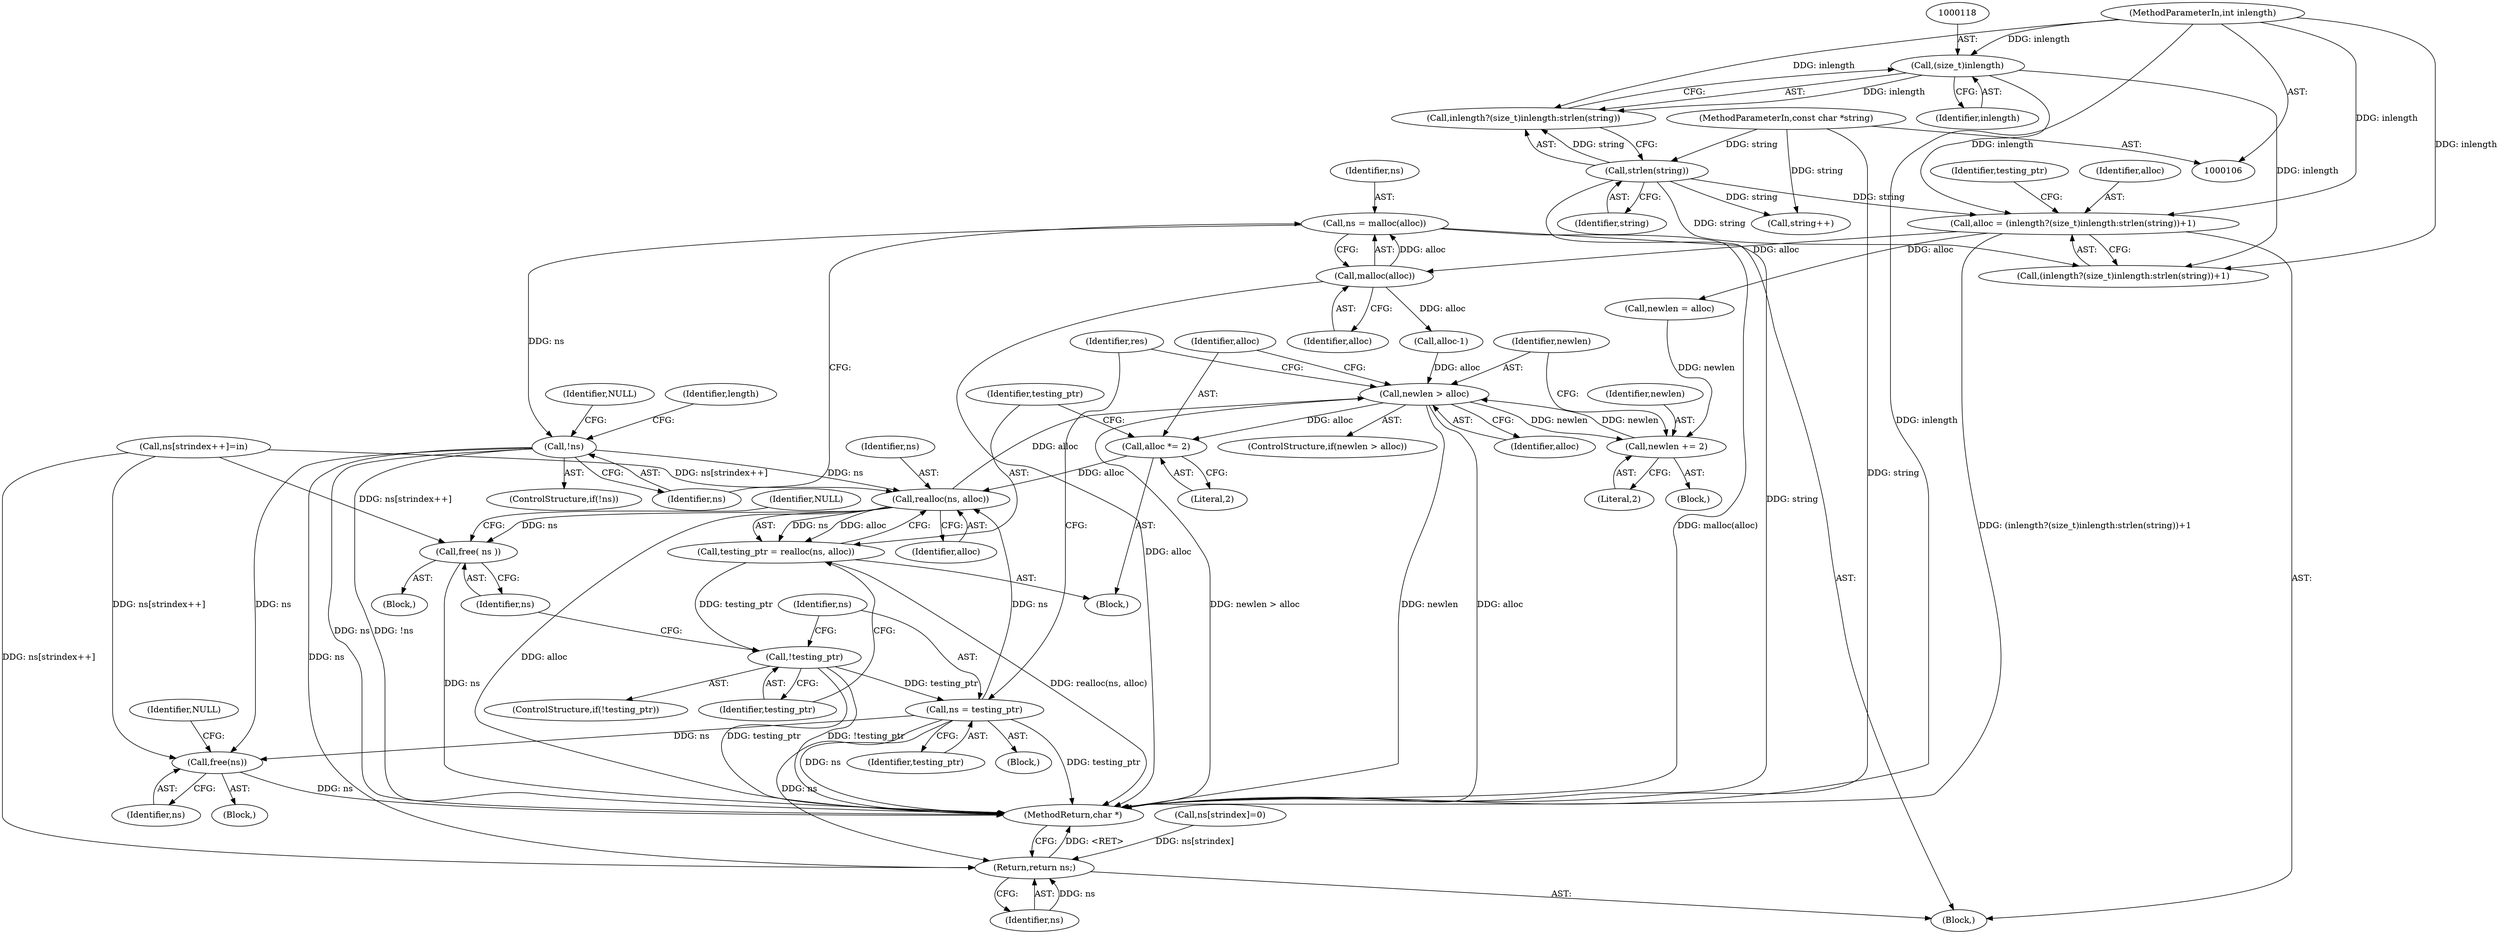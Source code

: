 digraph "0_curl_75ca568fa1c19de4c5358fed246686de8467c238@API" {
"1000139" [label="(Call,ns = malloc(alloc))"];
"1000141" [label="(Call,malloc(alloc))"];
"1000112" [label="(Call,alloc = (inlength?(size_t)inlength:strlen(string))+1)"];
"1000109" [label="(MethodParameterIn,int inlength)"];
"1000117" [label="(Call,(size_t)inlength)"];
"1000120" [label="(Call,strlen(string))"];
"1000108" [label="(MethodParameterIn,const char *string)"];
"1000144" [label="(Call,!ns)"];
"1000185" [label="(Call,realloc(ns, alloc))"];
"1000176" [label="(Call,newlen > alloc)"];
"1000172" [label="(Call,newlen += 2)"];
"1000180" [label="(Call,alloc *= 2)"];
"1000183" [label="(Call,testing_ptr = realloc(ns, alloc))"];
"1000189" [label="(Call,!testing_ptr)"];
"1000198" [label="(Call,ns = testing_ptr)"];
"1000211" [label="(Call,free(ns))"];
"1000233" [label="(Return,return ns;)"];
"1000192" [label="(Call,free( ns ))"];
"1000173" [label="(Identifier,newlen)"];
"1000143" [label="(ControlStructure,if(!ns))"];
"1000190" [label="(Identifier,testing_ptr)"];
"1000177" [label="(Identifier,newlen)"];
"1000192" [label="(Call,free( ns ))"];
"1000226" [label="(Call,string++)"];
"1000114" [label="(Call,(inlength?(size_t)inlength:strlen(string))+1)"];
"1000150" [label="(Call,alloc-1)"];
"1000141" [label="(Call,malloc(alloc))"];
"1000200" [label="(Identifier,testing_ptr)"];
"1000186" [label="(Identifier,ns)"];
"1000184" [label="(Identifier,testing_ptr)"];
"1000210" [label="(Block,)"];
"1000195" [label="(Identifier,NULL)"];
"1000115" [label="(Call,inlength?(size_t)inlength:strlen(string))"];
"1000212" [label="(Identifier,ns)"];
"1000119" [label="(Identifier,inlength)"];
"1000164" [label="(Call,ns[strindex++]=in)"];
"1000174" [label="(Literal,2)"];
"1000182" [label="(Literal,2)"];
"1000198" [label="(Call,ns = testing_ptr)"];
"1000140" [label="(Identifier,ns)"];
"1000142" [label="(Identifier,alloc)"];
"1000110" [label="(Block,)"];
"1000120" [label="(Call,strlen(string))"];
"1000187" [label="(Identifier,alloc)"];
"1000191" [label="(Block,)"];
"1000145" [label="(Identifier,ns)"];
"1000211" [label="(Call,free(ns))"];
"1000171" [label="(Block,)"];
"1000214" [label="(Identifier,NULL)"];
"1000234" [label="(Identifier,ns)"];
"1000108" [label="(MethodParameterIn,const char *string)"];
"1000183" [label="(Call,testing_ptr = realloc(ns, alloc))"];
"1000126" [label="(Identifier,testing_ptr)"];
"1000144" [label="(Call,!ns)"];
"1000130" [label="(Call,newlen = alloc)"];
"1000178" [label="(Identifier,alloc)"];
"1000197" [label="(Block,)"];
"1000117" [label="(Call,(size_t)inlength)"];
"1000189" [label="(Call,!testing_ptr)"];
"1000176" [label="(Call,newlen > alloc)"];
"1000233" [label="(Return,return ns;)"];
"1000112" [label="(Call,alloc = (inlength?(size_t)inlength:strlen(string))+1)"];
"1000121" [label="(Identifier,string)"];
"1000235" [label="(MethodReturn,char *)"];
"1000139" [label="(Call,ns = malloc(alloc))"];
"1000175" [label="(ControlStructure,if(newlen > alloc))"];
"1000180" [label="(Call,alloc *= 2)"];
"1000149" [label="(Identifier,length)"];
"1000113" [label="(Identifier,alloc)"];
"1000228" [label="(Call,ns[strindex]=0)"];
"1000109" [label="(MethodParameterIn,int inlength)"];
"1000188" [label="(ControlStructure,if(!testing_ptr))"];
"1000172" [label="(Call,newlen += 2)"];
"1000147" [label="(Identifier,NULL)"];
"1000179" [label="(Block,)"];
"1000181" [label="(Identifier,alloc)"];
"1000202" [label="(Identifier,res)"];
"1000193" [label="(Identifier,ns)"];
"1000185" [label="(Call,realloc(ns, alloc))"];
"1000199" [label="(Identifier,ns)"];
"1000139" -> "1000110"  [label="AST: "];
"1000139" -> "1000141"  [label="CFG: "];
"1000140" -> "1000139"  [label="AST: "];
"1000141" -> "1000139"  [label="AST: "];
"1000145" -> "1000139"  [label="CFG: "];
"1000139" -> "1000235"  [label="DDG: malloc(alloc)"];
"1000141" -> "1000139"  [label="DDG: alloc"];
"1000139" -> "1000144"  [label="DDG: ns"];
"1000141" -> "1000142"  [label="CFG: "];
"1000142" -> "1000141"  [label="AST: "];
"1000141" -> "1000235"  [label="DDG: alloc"];
"1000112" -> "1000141"  [label="DDG: alloc"];
"1000141" -> "1000150"  [label="DDG: alloc"];
"1000112" -> "1000110"  [label="AST: "];
"1000112" -> "1000114"  [label="CFG: "];
"1000113" -> "1000112"  [label="AST: "];
"1000114" -> "1000112"  [label="AST: "];
"1000126" -> "1000112"  [label="CFG: "];
"1000112" -> "1000235"  [label="DDG: (inlength?(size_t)inlength:strlen(string))+1"];
"1000109" -> "1000112"  [label="DDG: inlength"];
"1000117" -> "1000112"  [label="DDG: inlength"];
"1000120" -> "1000112"  [label="DDG: string"];
"1000112" -> "1000130"  [label="DDG: alloc"];
"1000109" -> "1000106"  [label="AST: "];
"1000109" -> "1000235"  [label="DDG: inlength"];
"1000109" -> "1000114"  [label="DDG: inlength"];
"1000109" -> "1000115"  [label="DDG: inlength"];
"1000109" -> "1000117"  [label="DDG: inlength"];
"1000117" -> "1000115"  [label="AST: "];
"1000117" -> "1000119"  [label="CFG: "];
"1000118" -> "1000117"  [label="AST: "];
"1000119" -> "1000117"  [label="AST: "];
"1000115" -> "1000117"  [label="CFG: "];
"1000117" -> "1000114"  [label="DDG: inlength"];
"1000117" -> "1000115"  [label="DDG: inlength"];
"1000120" -> "1000115"  [label="AST: "];
"1000120" -> "1000121"  [label="CFG: "];
"1000121" -> "1000120"  [label="AST: "];
"1000115" -> "1000120"  [label="CFG: "];
"1000120" -> "1000235"  [label="DDG: string"];
"1000120" -> "1000114"  [label="DDG: string"];
"1000120" -> "1000115"  [label="DDG: string"];
"1000108" -> "1000120"  [label="DDG: string"];
"1000120" -> "1000226"  [label="DDG: string"];
"1000108" -> "1000106"  [label="AST: "];
"1000108" -> "1000235"  [label="DDG: string"];
"1000108" -> "1000226"  [label="DDG: string"];
"1000144" -> "1000143"  [label="AST: "];
"1000144" -> "1000145"  [label="CFG: "];
"1000145" -> "1000144"  [label="AST: "];
"1000147" -> "1000144"  [label="CFG: "];
"1000149" -> "1000144"  [label="CFG: "];
"1000144" -> "1000235"  [label="DDG: ns"];
"1000144" -> "1000235"  [label="DDG: !ns"];
"1000144" -> "1000185"  [label="DDG: ns"];
"1000144" -> "1000211"  [label="DDG: ns"];
"1000144" -> "1000233"  [label="DDG: ns"];
"1000185" -> "1000183"  [label="AST: "];
"1000185" -> "1000187"  [label="CFG: "];
"1000186" -> "1000185"  [label="AST: "];
"1000187" -> "1000185"  [label="AST: "];
"1000183" -> "1000185"  [label="CFG: "];
"1000185" -> "1000235"  [label="DDG: alloc"];
"1000185" -> "1000176"  [label="DDG: alloc"];
"1000185" -> "1000183"  [label="DDG: ns"];
"1000185" -> "1000183"  [label="DDG: alloc"];
"1000198" -> "1000185"  [label="DDG: ns"];
"1000164" -> "1000185"  [label="DDG: ns[strindex++]"];
"1000180" -> "1000185"  [label="DDG: alloc"];
"1000185" -> "1000192"  [label="DDG: ns"];
"1000176" -> "1000175"  [label="AST: "];
"1000176" -> "1000178"  [label="CFG: "];
"1000177" -> "1000176"  [label="AST: "];
"1000178" -> "1000176"  [label="AST: "];
"1000181" -> "1000176"  [label="CFG: "];
"1000202" -> "1000176"  [label="CFG: "];
"1000176" -> "1000235"  [label="DDG: alloc"];
"1000176" -> "1000235"  [label="DDG: newlen > alloc"];
"1000176" -> "1000235"  [label="DDG: newlen"];
"1000176" -> "1000172"  [label="DDG: newlen"];
"1000172" -> "1000176"  [label="DDG: newlen"];
"1000150" -> "1000176"  [label="DDG: alloc"];
"1000176" -> "1000180"  [label="DDG: alloc"];
"1000172" -> "1000171"  [label="AST: "];
"1000172" -> "1000174"  [label="CFG: "];
"1000173" -> "1000172"  [label="AST: "];
"1000174" -> "1000172"  [label="AST: "];
"1000177" -> "1000172"  [label="CFG: "];
"1000130" -> "1000172"  [label="DDG: newlen"];
"1000180" -> "1000179"  [label="AST: "];
"1000180" -> "1000182"  [label="CFG: "];
"1000181" -> "1000180"  [label="AST: "];
"1000182" -> "1000180"  [label="AST: "];
"1000184" -> "1000180"  [label="CFG: "];
"1000183" -> "1000179"  [label="AST: "];
"1000184" -> "1000183"  [label="AST: "];
"1000190" -> "1000183"  [label="CFG: "];
"1000183" -> "1000235"  [label="DDG: realloc(ns, alloc)"];
"1000183" -> "1000189"  [label="DDG: testing_ptr"];
"1000189" -> "1000188"  [label="AST: "];
"1000189" -> "1000190"  [label="CFG: "];
"1000190" -> "1000189"  [label="AST: "];
"1000193" -> "1000189"  [label="CFG: "];
"1000199" -> "1000189"  [label="CFG: "];
"1000189" -> "1000235"  [label="DDG: testing_ptr"];
"1000189" -> "1000235"  [label="DDG: !testing_ptr"];
"1000189" -> "1000198"  [label="DDG: testing_ptr"];
"1000198" -> "1000197"  [label="AST: "];
"1000198" -> "1000200"  [label="CFG: "];
"1000199" -> "1000198"  [label="AST: "];
"1000200" -> "1000198"  [label="AST: "];
"1000202" -> "1000198"  [label="CFG: "];
"1000198" -> "1000235"  [label="DDG: ns"];
"1000198" -> "1000235"  [label="DDG: testing_ptr"];
"1000198" -> "1000211"  [label="DDG: ns"];
"1000198" -> "1000233"  [label="DDG: ns"];
"1000211" -> "1000210"  [label="AST: "];
"1000211" -> "1000212"  [label="CFG: "];
"1000212" -> "1000211"  [label="AST: "];
"1000214" -> "1000211"  [label="CFG: "];
"1000211" -> "1000235"  [label="DDG: ns"];
"1000164" -> "1000211"  [label="DDG: ns[strindex++]"];
"1000233" -> "1000110"  [label="AST: "];
"1000233" -> "1000234"  [label="CFG: "];
"1000234" -> "1000233"  [label="AST: "];
"1000235" -> "1000233"  [label="CFG: "];
"1000233" -> "1000235"  [label="DDG: <RET>"];
"1000234" -> "1000233"  [label="DDG: ns"];
"1000228" -> "1000233"  [label="DDG: ns[strindex]"];
"1000164" -> "1000233"  [label="DDG: ns[strindex++]"];
"1000192" -> "1000191"  [label="AST: "];
"1000192" -> "1000193"  [label="CFG: "];
"1000193" -> "1000192"  [label="AST: "];
"1000195" -> "1000192"  [label="CFG: "];
"1000192" -> "1000235"  [label="DDG: ns"];
"1000164" -> "1000192"  [label="DDG: ns[strindex++]"];
}
